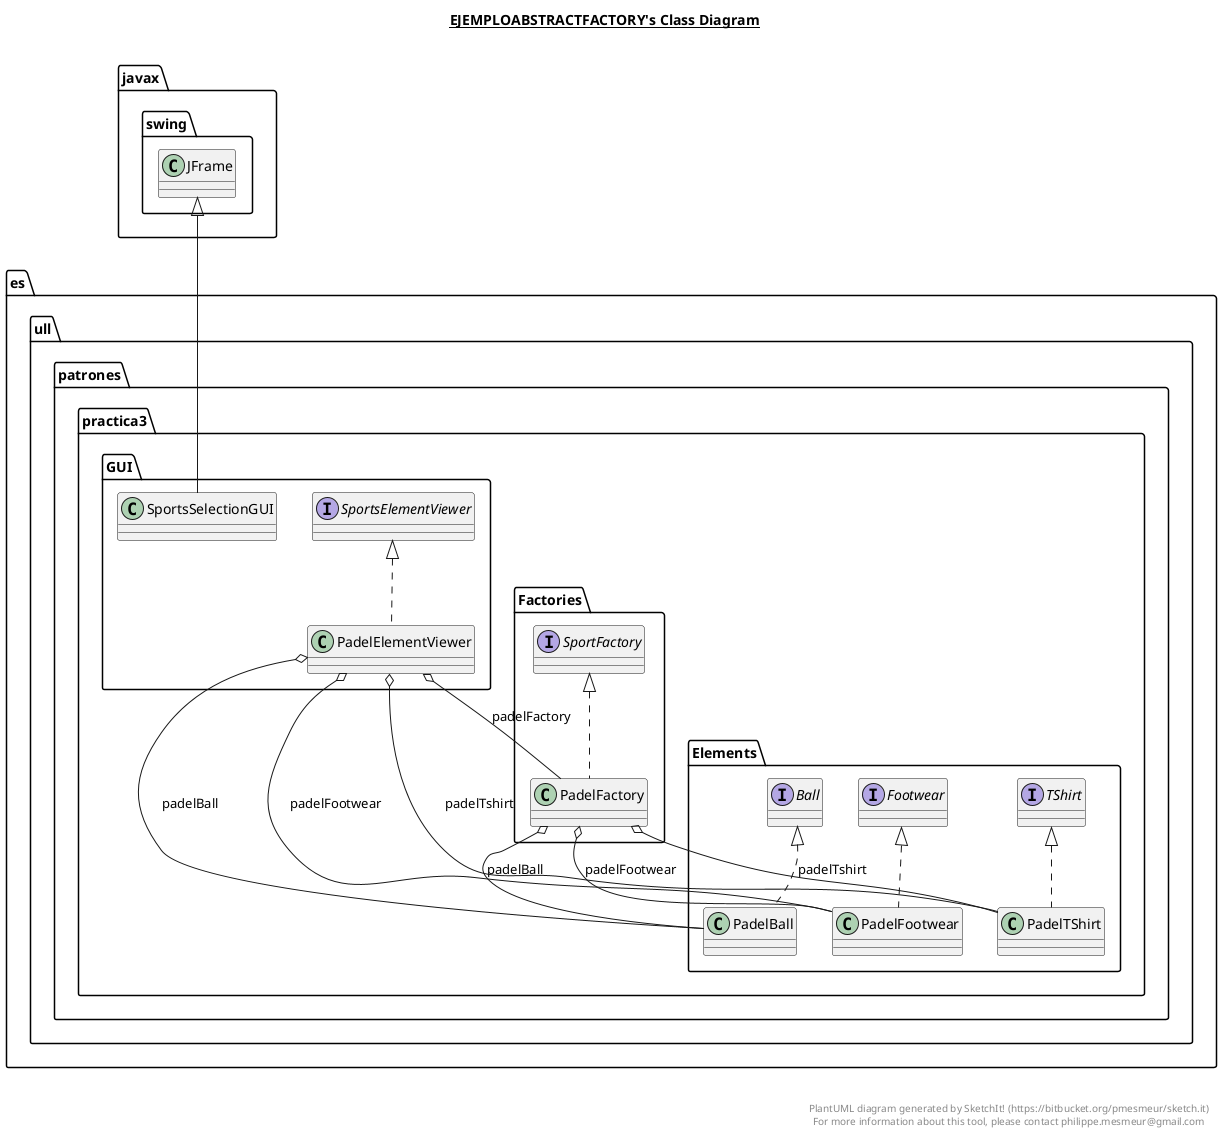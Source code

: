 @startuml

title __EJEMPLOABSTRACTFACTORY's Class Diagram__\n

  namespace es.ull.patrones.practica3.Elements {
    interface es.ull.patrones.practica3.Elements.Ball {
    }
  }
  

  namespace es.ull.patrones.practica3.Elements {
    interface es.ull.patrones.practica3.Elements.Footwear {
    }
  }
  

  namespace es.ull.patrones.practica3.Elements {
    class es.ull.patrones.practica3.Elements.PadelBall {
    }
  }
  

  namespace es.ull.patrones.practica3.Elements {
    class es.ull.patrones.practica3.Elements.PadelFootwear {
    }
  }
  

  namespace es.ull.patrones.practica3.Elements {
    class es.ull.patrones.practica3.Elements.PadelTShirt {
    }
  }
  

  namespace es.ull.patrones.practica3.Elements {
    interface es.ull.patrones.practica3.Elements.TShirt {
    }
  }
  

  namespace es.ull.patrones.practica3.Factories {
    class es.ull.patrones.practica3.Factories.PadelFactory {
    }
  }
  

  namespace es.ull.patrones.practica3.Factories {
    interface es.ull.patrones.practica3.Factories.SportFactory {
    }
  }
  

  namespace es.ull.patrones.practica3.GUI {
    class es.ull.patrones.practica3.GUI.PadelElementViewer {
    }
  }
  

  namespace es.ull.patrones.practica3.GUI {
    interface es.ull.patrones.practica3.GUI.SportsElementViewer {
    }
  }
  

  namespace es.ull.patrones.practica3.GUI {
    class es.ull.patrones.practica3.GUI.SportsSelectionGUI {
    }
  }
  

  es.ull.patrones.practica3.Elements.PadelBall .up.|> es.ull.patrones.practica3.Elements.Ball
  es.ull.patrones.practica3.Elements.PadelFootwear .up.|> es.ull.patrones.practica3.Elements.Footwear
  es.ull.patrones.practica3.Elements.PadelTShirt .up.|> es.ull.patrones.practica3.Elements.TShirt
  es.ull.patrones.practica3.Factories.PadelFactory .up.|> es.ull.patrones.practica3.Factories.SportFactory
  es.ull.patrones.practica3.Factories.PadelFactory o-- es.ull.patrones.practica3.Elements.PadelBall : padelBall
  es.ull.patrones.practica3.Factories.PadelFactory o-- es.ull.patrones.practica3.Elements.PadelFootwear : padelFootwear
  es.ull.patrones.practica3.Factories.PadelFactory o-- es.ull.patrones.practica3.Elements.PadelTShirt : padelTshirt
  es.ull.patrones.practica3.GUI.PadelElementViewer .up.|> es.ull.patrones.practica3.GUI.SportsElementViewer
  es.ull.patrones.practica3.GUI.PadelElementViewer o-- es.ull.patrones.practica3.Elements.PadelBall : padelBall
  es.ull.patrones.practica3.GUI.PadelElementViewer o-- es.ull.patrones.practica3.Factories.PadelFactory : padelFactory
  es.ull.patrones.practica3.GUI.PadelElementViewer o-- es.ull.patrones.practica3.Elements.PadelFootwear : padelFootwear
  es.ull.patrones.practica3.GUI.PadelElementViewer o-- es.ull.patrones.practica3.Elements.PadelTShirt : padelTshirt
  es.ull.patrones.practica3.GUI.SportsSelectionGUI -up-|> javax.swing.JFrame


right footer


PlantUML diagram generated by SketchIt! (https://bitbucket.org/pmesmeur/sketch.it)
For more information about this tool, please contact philippe.mesmeur@gmail.com
endfooter

@enduml
